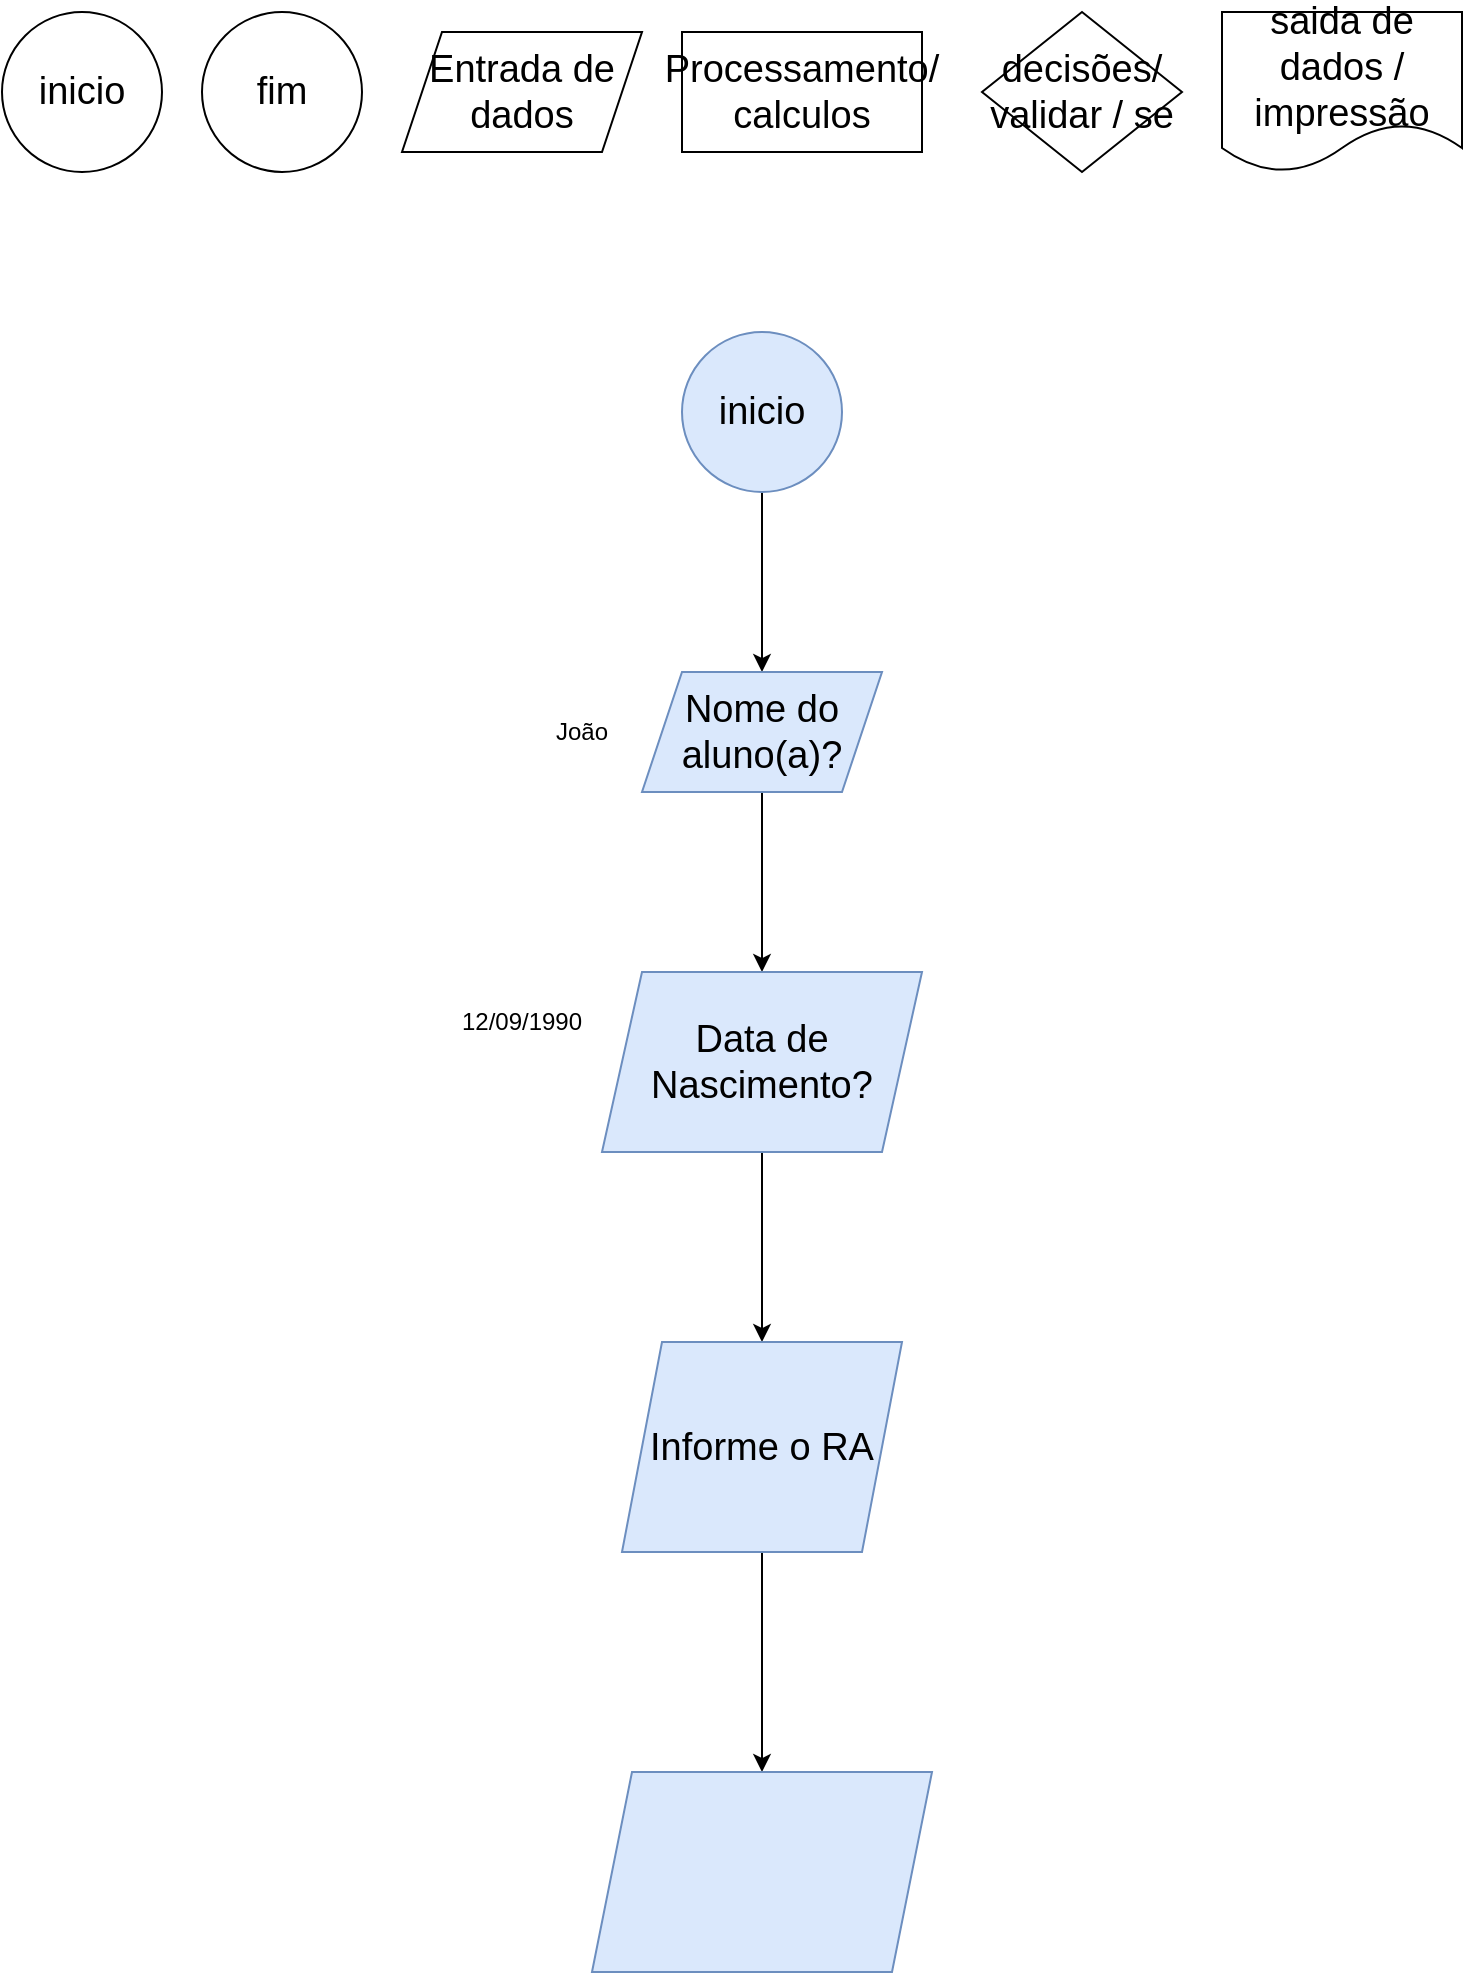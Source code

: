<mxfile version="24.7.17">
  <diagram name="Página-1" id="qRImWHsiUZgeyAu0n57j">
    <mxGraphModel dx="1434" dy="780" grid="1" gridSize="10" guides="1" tooltips="1" connect="1" arrows="1" fold="1" page="1" pageScale="1" pageWidth="827" pageHeight="1169" math="0" shadow="0">
      <root>
        <mxCell id="0" />
        <mxCell id="1" parent="0" />
        <mxCell id="CQUETSADGRdmXGn7mmQE-1" value="inicio" style="ellipse;whiteSpace=wrap;html=1;aspect=fixed;fontSize=19;" parent="1" vertex="1">
          <mxGeometry x="140" y="40" width="80" height="80" as="geometry" />
        </mxCell>
        <mxCell id="3dGAsz4bgC3VauVQeowU-1" value="fim" style="ellipse;whiteSpace=wrap;html=1;aspect=fixed;fontSize=19;" vertex="1" parent="1">
          <mxGeometry x="240" y="40" width="80" height="80" as="geometry" />
        </mxCell>
        <mxCell id="3dGAsz4bgC3VauVQeowU-2" value="Entrada de dados" style="shape=parallelogram;perimeter=parallelogramPerimeter;whiteSpace=wrap;html=1;fixedSize=1;fontSize=19;" vertex="1" parent="1">
          <mxGeometry x="340" y="50" width="120" height="60" as="geometry" />
        </mxCell>
        <mxCell id="3dGAsz4bgC3VauVQeowU-3" value="Processamento/ calculos" style="rounded=0;whiteSpace=wrap;html=1;fontSize=19;" vertex="1" parent="1">
          <mxGeometry x="480" y="50" width="120" height="60" as="geometry" />
        </mxCell>
        <mxCell id="3dGAsz4bgC3VauVQeowU-4" value="decisões/ validar / se" style="rhombus;whiteSpace=wrap;html=1;fontSize=19;" vertex="1" parent="1">
          <mxGeometry x="630" y="40" width="100" height="80" as="geometry" />
        </mxCell>
        <mxCell id="3dGAsz4bgC3VauVQeowU-5" value="saida de dados / impressão" style="shape=document;whiteSpace=wrap;html=1;boundedLbl=1;fontSize=19;" vertex="1" parent="1">
          <mxGeometry x="750" y="40" width="120" height="80" as="geometry" />
        </mxCell>
        <mxCell id="3dGAsz4bgC3VauVQeowU-8" value="" style="edgeStyle=orthogonalEdgeStyle;rounded=0;orthogonalLoop=1;jettySize=auto;html=1;" edge="1" parent="1" source="3dGAsz4bgC3VauVQeowU-6" target="3dGAsz4bgC3VauVQeowU-7">
          <mxGeometry relative="1" as="geometry" />
        </mxCell>
        <mxCell id="3dGAsz4bgC3VauVQeowU-6" value="inicio" style="ellipse;whiteSpace=wrap;html=1;aspect=fixed;fillColor=#dae8fc;strokeColor=#6c8ebf;fillStyle=auto;fontSize=19;" vertex="1" parent="1">
          <mxGeometry x="480" y="200" width="80" height="80" as="geometry" />
        </mxCell>
        <mxCell id="3dGAsz4bgC3VauVQeowU-11" value="" style="edgeStyle=orthogonalEdgeStyle;rounded=0;orthogonalLoop=1;jettySize=auto;html=1;" edge="1" parent="1" source="3dGAsz4bgC3VauVQeowU-7" target="3dGAsz4bgC3VauVQeowU-10">
          <mxGeometry relative="1" as="geometry" />
        </mxCell>
        <mxCell id="3dGAsz4bgC3VauVQeowU-7" value="Nome do aluno(a)?" style="shape=parallelogram;perimeter=parallelogramPerimeter;whiteSpace=wrap;html=1;fixedSize=1;fontSize=19;fillColor=#dae8fc;strokeColor=#6c8ebf;fillStyle=auto;" vertex="1" parent="1">
          <mxGeometry x="460" y="370" width="120" height="60" as="geometry" />
        </mxCell>
        <mxCell id="3dGAsz4bgC3VauVQeowU-9" value="João" style="text;html=1;align=center;verticalAlign=middle;whiteSpace=wrap;rounded=0;" vertex="1" parent="1">
          <mxGeometry x="400" y="385" width="60" height="30" as="geometry" />
        </mxCell>
        <mxCell id="3dGAsz4bgC3VauVQeowU-14" value="" style="edgeStyle=orthogonalEdgeStyle;rounded=0;orthogonalLoop=1;jettySize=auto;html=1;" edge="1" parent="1" source="3dGAsz4bgC3VauVQeowU-10" target="3dGAsz4bgC3VauVQeowU-13">
          <mxGeometry relative="1" as="geometry" />
        </mxCell>
        <mxCell id="3dGAsz4bgC3VauVQeowU-10" value="Data de Nascimento?" style="shape=parallelogram;perimeter=parallelogramPerimeter;whiteSpace=wrap;html=1;fixedSize=1;fontSize=19;fillColor=#dae8fc;strokeColor=#6c8ebf;fillStyle=auto;" vertex="1" parent="1">
          <mxGeometry x="440" y="520" width="160" height="90" as="geometry" />
        </mxCell>
        <mxCell id="3dGAsz4bgC3VauVQeowU-12" value="12/09/1990" style="text;html=1;align=center;verticalAlign=middle;whiteSpace=wrap;rounded=0;" vertex="1" parent="1">
          <mxGeometry x="370" y="530" width="60" height="30" as="geometry" />
        </mxCell>
        <mxCell id="3dGAsz4bgC3VauVQeowU-16" value="" style="edgeStyle=orthogonalEdgeStyle;rounded=0;orthogonalLoop=1;jettySize=auto;html=1;" edge="1" parent="1" source="3dGAsz4bgC3VauVQeowU-13" target="3dGAsz4bgC3VauVQeowU-15">
          <mxGeometry relative="1" as="geometry" />
        </mxCell>
        <mxCell id="3dGAsz4bgC3VauVQeowU-13" value="Informe o RA" style="shape=parallelogram;perimeter=parallelogramPerimeter;whiteSpace=wrap;html=1;fixedSize=1;fontSize=19;fillColor=#dae8fc;strokeColor=#6c8ebf;fillStyle=auto;" vertex="1" parent="1">
          <mxGeometry x="450" y="705" width="140" height="105" as="geometry" />
        </mxCell>
        <mxCell id="3dGAsz4bgC3VauVQeowU-15" value="" style="shape=parallelogram;perimeter=parallelogramPerimeter;whiteSpace=wrap;html=1;fixedSize=1;fontSize=19;fillColor=#dae8fc;strokeColor=#6c8ebf;fillStyle=auto;" vertex="1" parent="1">
          <mxGeometry x="435" y="920" width="170" height="100" as="geometry" />
        </mxCell>
      </root>
    </mxGraphModel>
  </diagram>
</mxfile>
